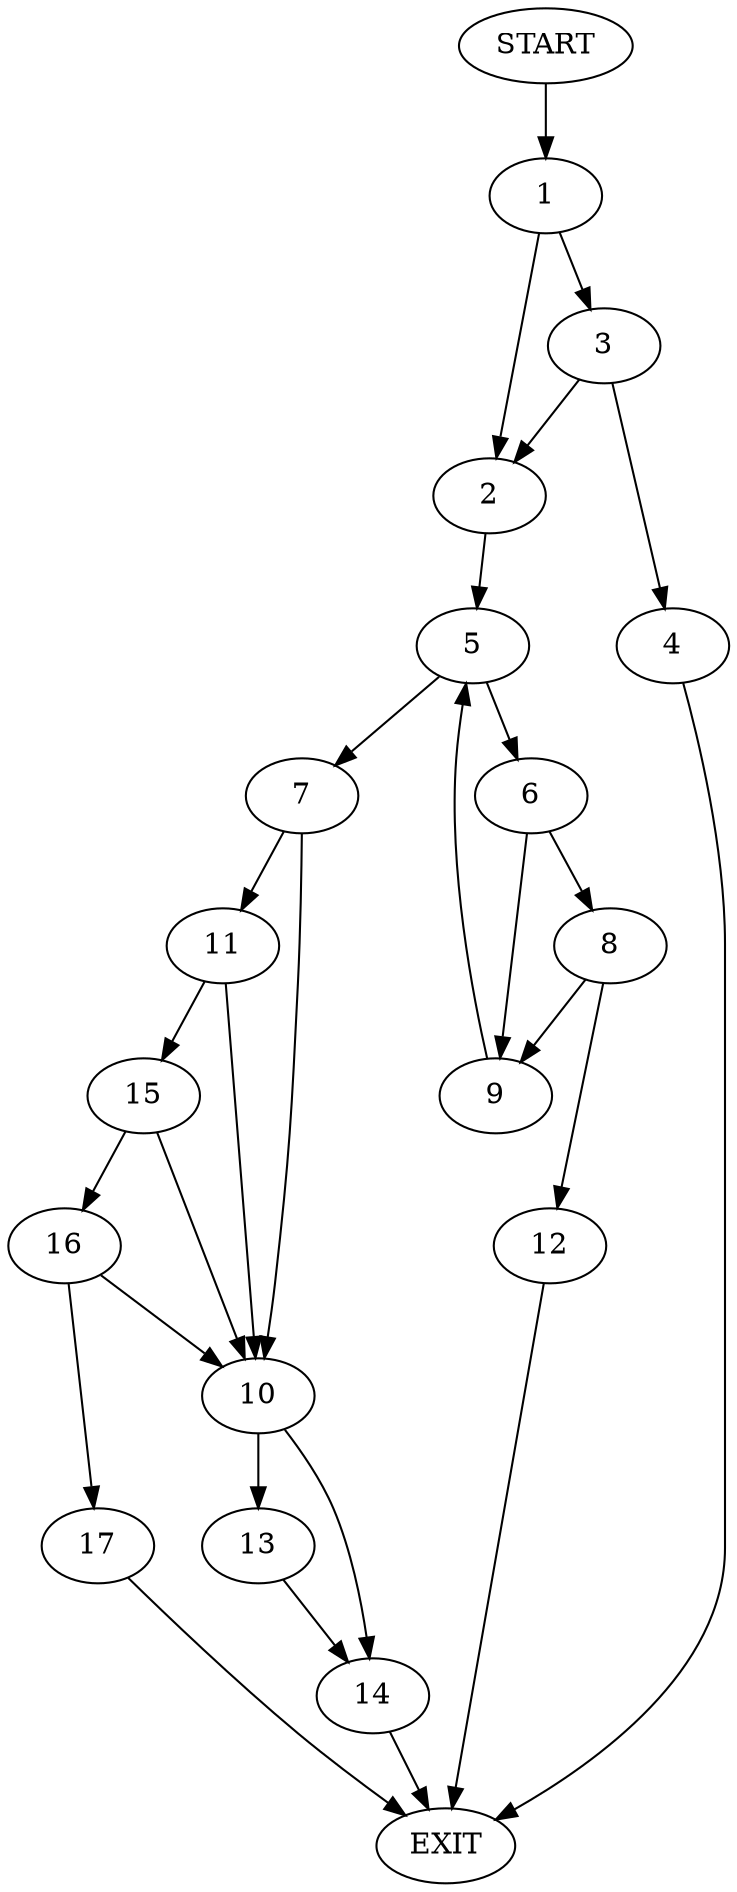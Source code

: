 digraph {
0 [label="START"]
18 [label="EXIT"]
0 -> 1
1 -> 2
1 -> 3
3 -> 2
3 -> 4
2 -> 5
4 -> 18
5 -> 6
5 -> 7
6 -> 8
6 -> 9
7 -> 10
7 -> 11
8 -> 12
8 -> 9
9 -> 5
12 -> 18
10 -> 13
10 -> 14
11 -> 10
11 -> 15
15 -> 10
15 -> 16
16 -> 10
16 -> 17
17 -> 18
13 -> 14
14 -> 18
}
